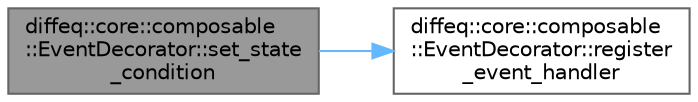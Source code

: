 digraph "diffeq::core::composable::EventDecorator::set_state_condition"
{
 // LATEX_PDF_SIZE
  bgcolor="transparent";
  edge [fontname=Helvetica,fontsize=10,labelfontname=Helvetica,labelfontsize=10];
  node [fontname=Helvetica,fontsize=10,shape=box,height=0.2,width=0.4];
  rankdir="LR";
  Node1 [id="Node000001",label="diffeq::core::composable\l::EventDecorator::set_state\l_condition",height=0.2,width=0.4,color="gray40", fillcolor="grey60", style="filled", fontcolor="black",tooltip="Set state-based event condition."];
  Node1 -> Node2 [id="edge1_Node000001_Node000002",color="steelblue1",style="solid",tooltip=" "];
  Node2 [id="Node000002",label="diffeq::core::composable\l::EventDecorator::register\l_event_handler",height=0.2,width=0.4,color="grey40", fillcolor="white", style="filled",URL="$classdiffeq_1_1core_1_1composable_1_1_event_decorator.html#aed4fe47e9bb095a05d6f0de7f814315e",tooltip="Register event handler for specific trigger type."];
}
